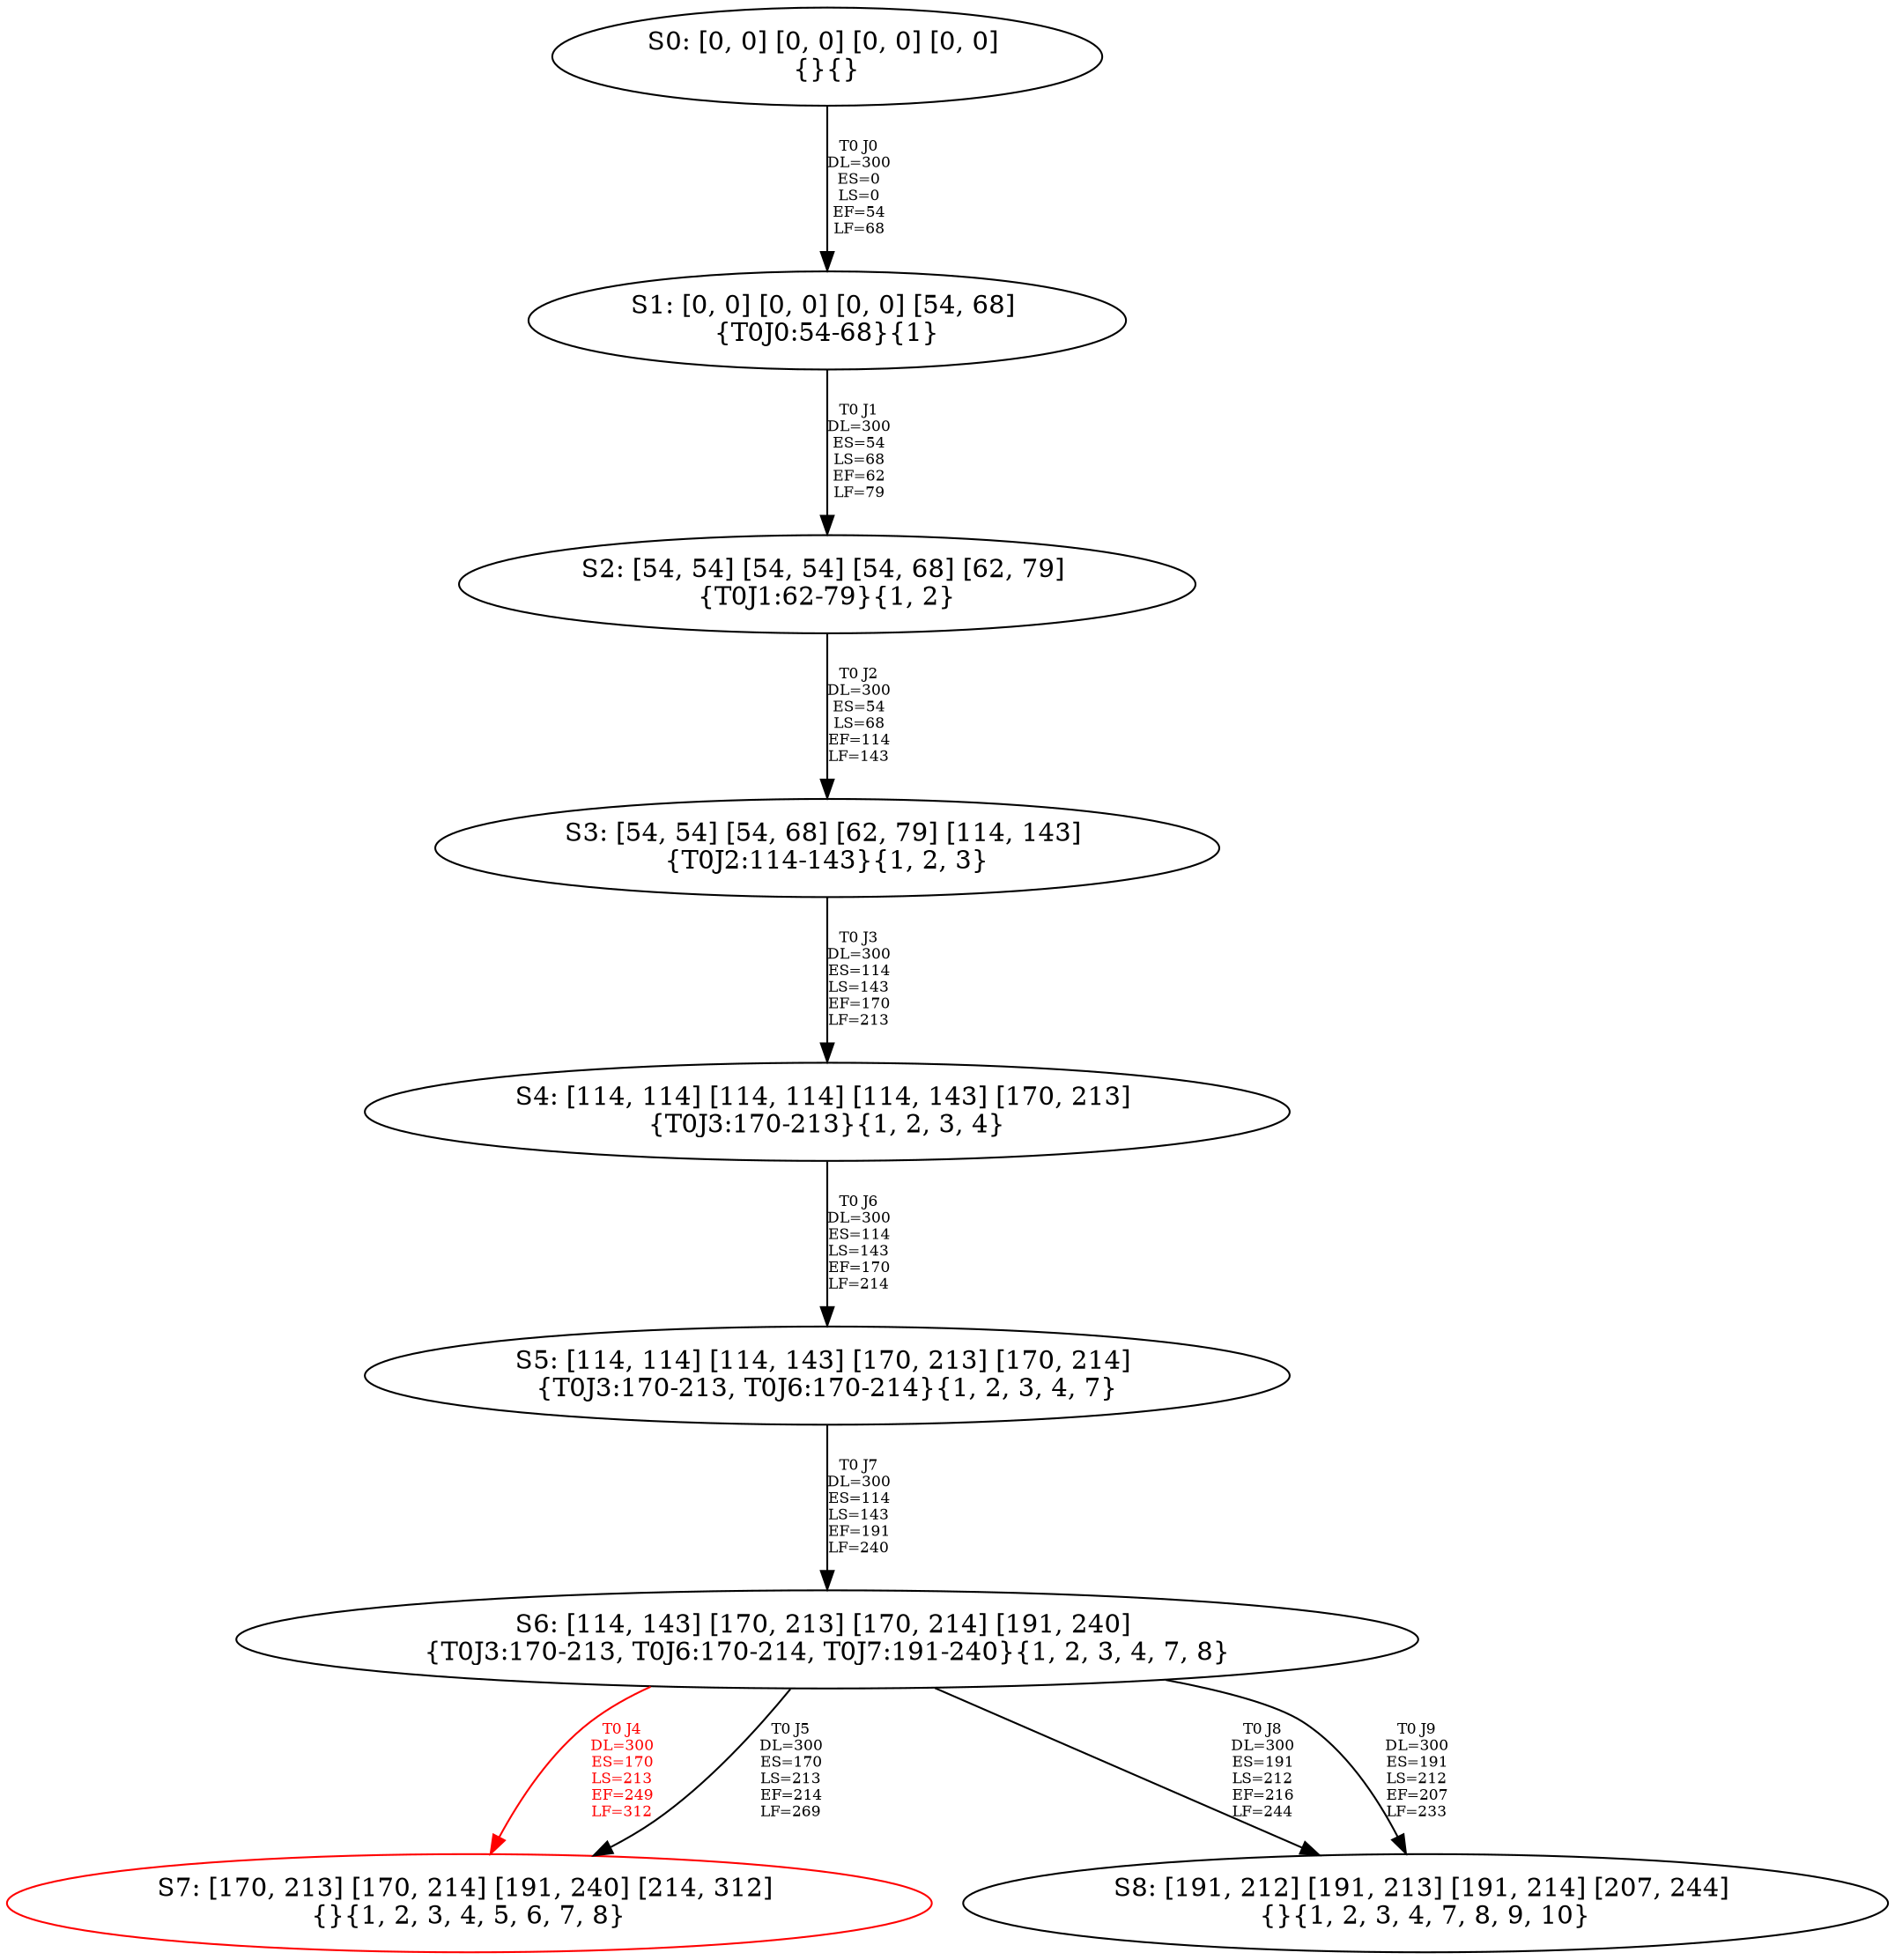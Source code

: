 digraph {
	S0[label="S0: [0, 0] [0, 0] [0, 0] [0, 0] \n{}{}"];
	S1[label="S1: [0, 0] [0, 0] [0, 0] [54, 68] \n{T0J0:54-68}{1}"];
	S2[label="S2: [54, 54] [54, 54] [54, 68] [62, 79] \n{T0J1:62-79}{1, 2}"];
	S3[label="S3: [54, 54] [54, 68] [62, 79] [114, 143] \n{T0J2:114-143}{1, 2, 3}"];
	S4[label="S4: [114, 114] [114, 114] [114, 143] [170, 213] \n{T0J3:170-213}{1, 2, 3, 4}"];
	S5[label="S5: [114, 114] [114, 143] [170, 213] [170, 214] \n{T0J3:170-213, T0J6:170-214}{1, 2, 3, 4, 7}"];
	S6[label="S6: [114, 143] [170, 213] [170, 214] [191, 240] \n{T0J3:170-213, T0J6:170-214, T0J7:191-240}{1, 2, 3, 4, 7, 8}"];
	S7[label="S7: [170, 213] [170, 214] [191, 240] [214, 312] \n{}{1, 2, 3, 4, 5, 6, 7, 8}"];
	S8[label="S8: [191, 212] [191, 213] [191, 214] [207, 244] \n{}{1, 2, 3, 4, 7, 8, 9, 10}"];
	S0 -> S1[label="T0 J0\nDL=300\nES=0\nLS=0\nEF=54\nLF=68",fontsize=8];
	S1 -> S2[label="T0 J1\nDL=300\nES=54\nLS=68\nEF=62\nLF=79",fontsize=8];
	S2 -> S3[label="T0 J2\nDL=300\nES=54\nLS=68\nEF=114\nLF=143",fontsize=8];
	S3 -> S4[label="T0 J3\nDL=300\nES=114\nLS=143\nEF=170\nLF=213",fontsize=8];
	S4 -> S5[label="T0 J6\nDL=300\nES=114\nLS=143\nEF=170\nLF=214",fontsize=8];
	S5 -> S6[label="T0 J7\nDL=300\nES=114\nLS=143\nEF=191\nLF=240",fontsize=8];
	S6 -> S7[label="T0 J4\nDL=300\nES=170\nLS=213\nEF=249\nLF=312",color=Red,fontcolor=Red,fontsize=8];
S7[color=Red];
	S6 -> S7[label="T0 J5\nDL=300\nES=170\nLS=213\nEF=214\nLF=269",fontsize=8];
	S6 -> S8[label="T0 J8\nDL=300\nES=191\nLS=212\nEF=216\nLF=244",fontsize=8];
	S6 -> S8[label="T0 J9\nDL=300\nES=191\nLS=212\nEF=207\nLF=233",fontsize=8];
}
